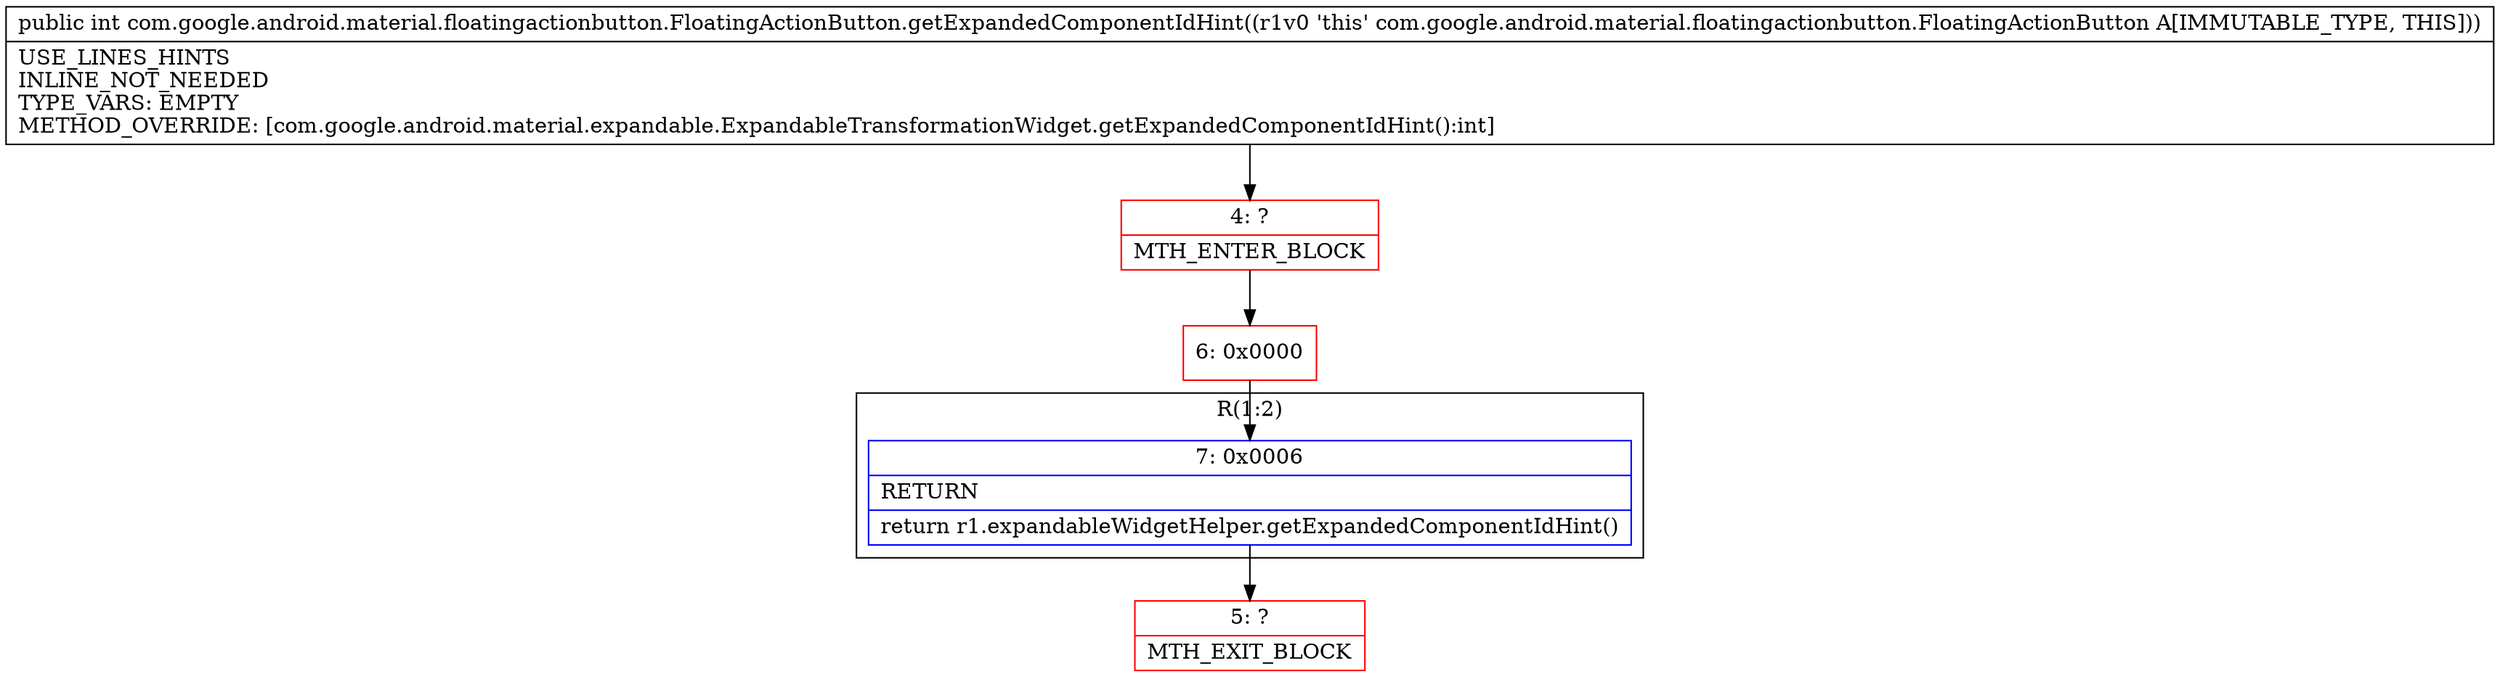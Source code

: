 digraph "CFG forcom.google.android.material.floatingactionbutton.FloatingActionButton.getExpandedComponentIdHint()I" {
subgraph cluster_Region_498224497 {
label = "R(1:2)";
node [shape=record,color=blue];
Node_7 [shape=record,label="{7\:\ 0x0006|RETURN\l|return r1.expandableWidgetHelper.getExpandedComponentIdHint()\l}"];
}
Node_4 [shape=record,color=red,label="{4\:\ ?|MTH_ENTER_BLOCK\l}"];
Node_6 [shape=record,color=red,label="{6\:\ 0x0000}"];
Node_5 [shape=record,color=red,label="{5\:\ ?|MTH_EXIT_BLOCK\l}"];
MethodNode[shape=record,label="{public int com.google.android.material.floatingactionbutton.FloatingActionButton.getExpandedComponentIdHint((r1v0 'this' com.google.android.material.floatingactionbutton.FloatingActionButton A[IMMUTABLE_TYPE, THIS]))  | USE_LINES_HINTS\lINLINE_NOT_NEEDED\lTYPE_VARS: EMPTY\lMETHOD_OVERRIDE: [com.google.android.material.expandable.ExpandableTransformationWidget.getExpandedComponentIdHint():int]\l}"];
MethodNode -> Node_4;Node_7 -> Node_5;
Node_4 -> Node_6;
Node_6 -> Node_7;
}

